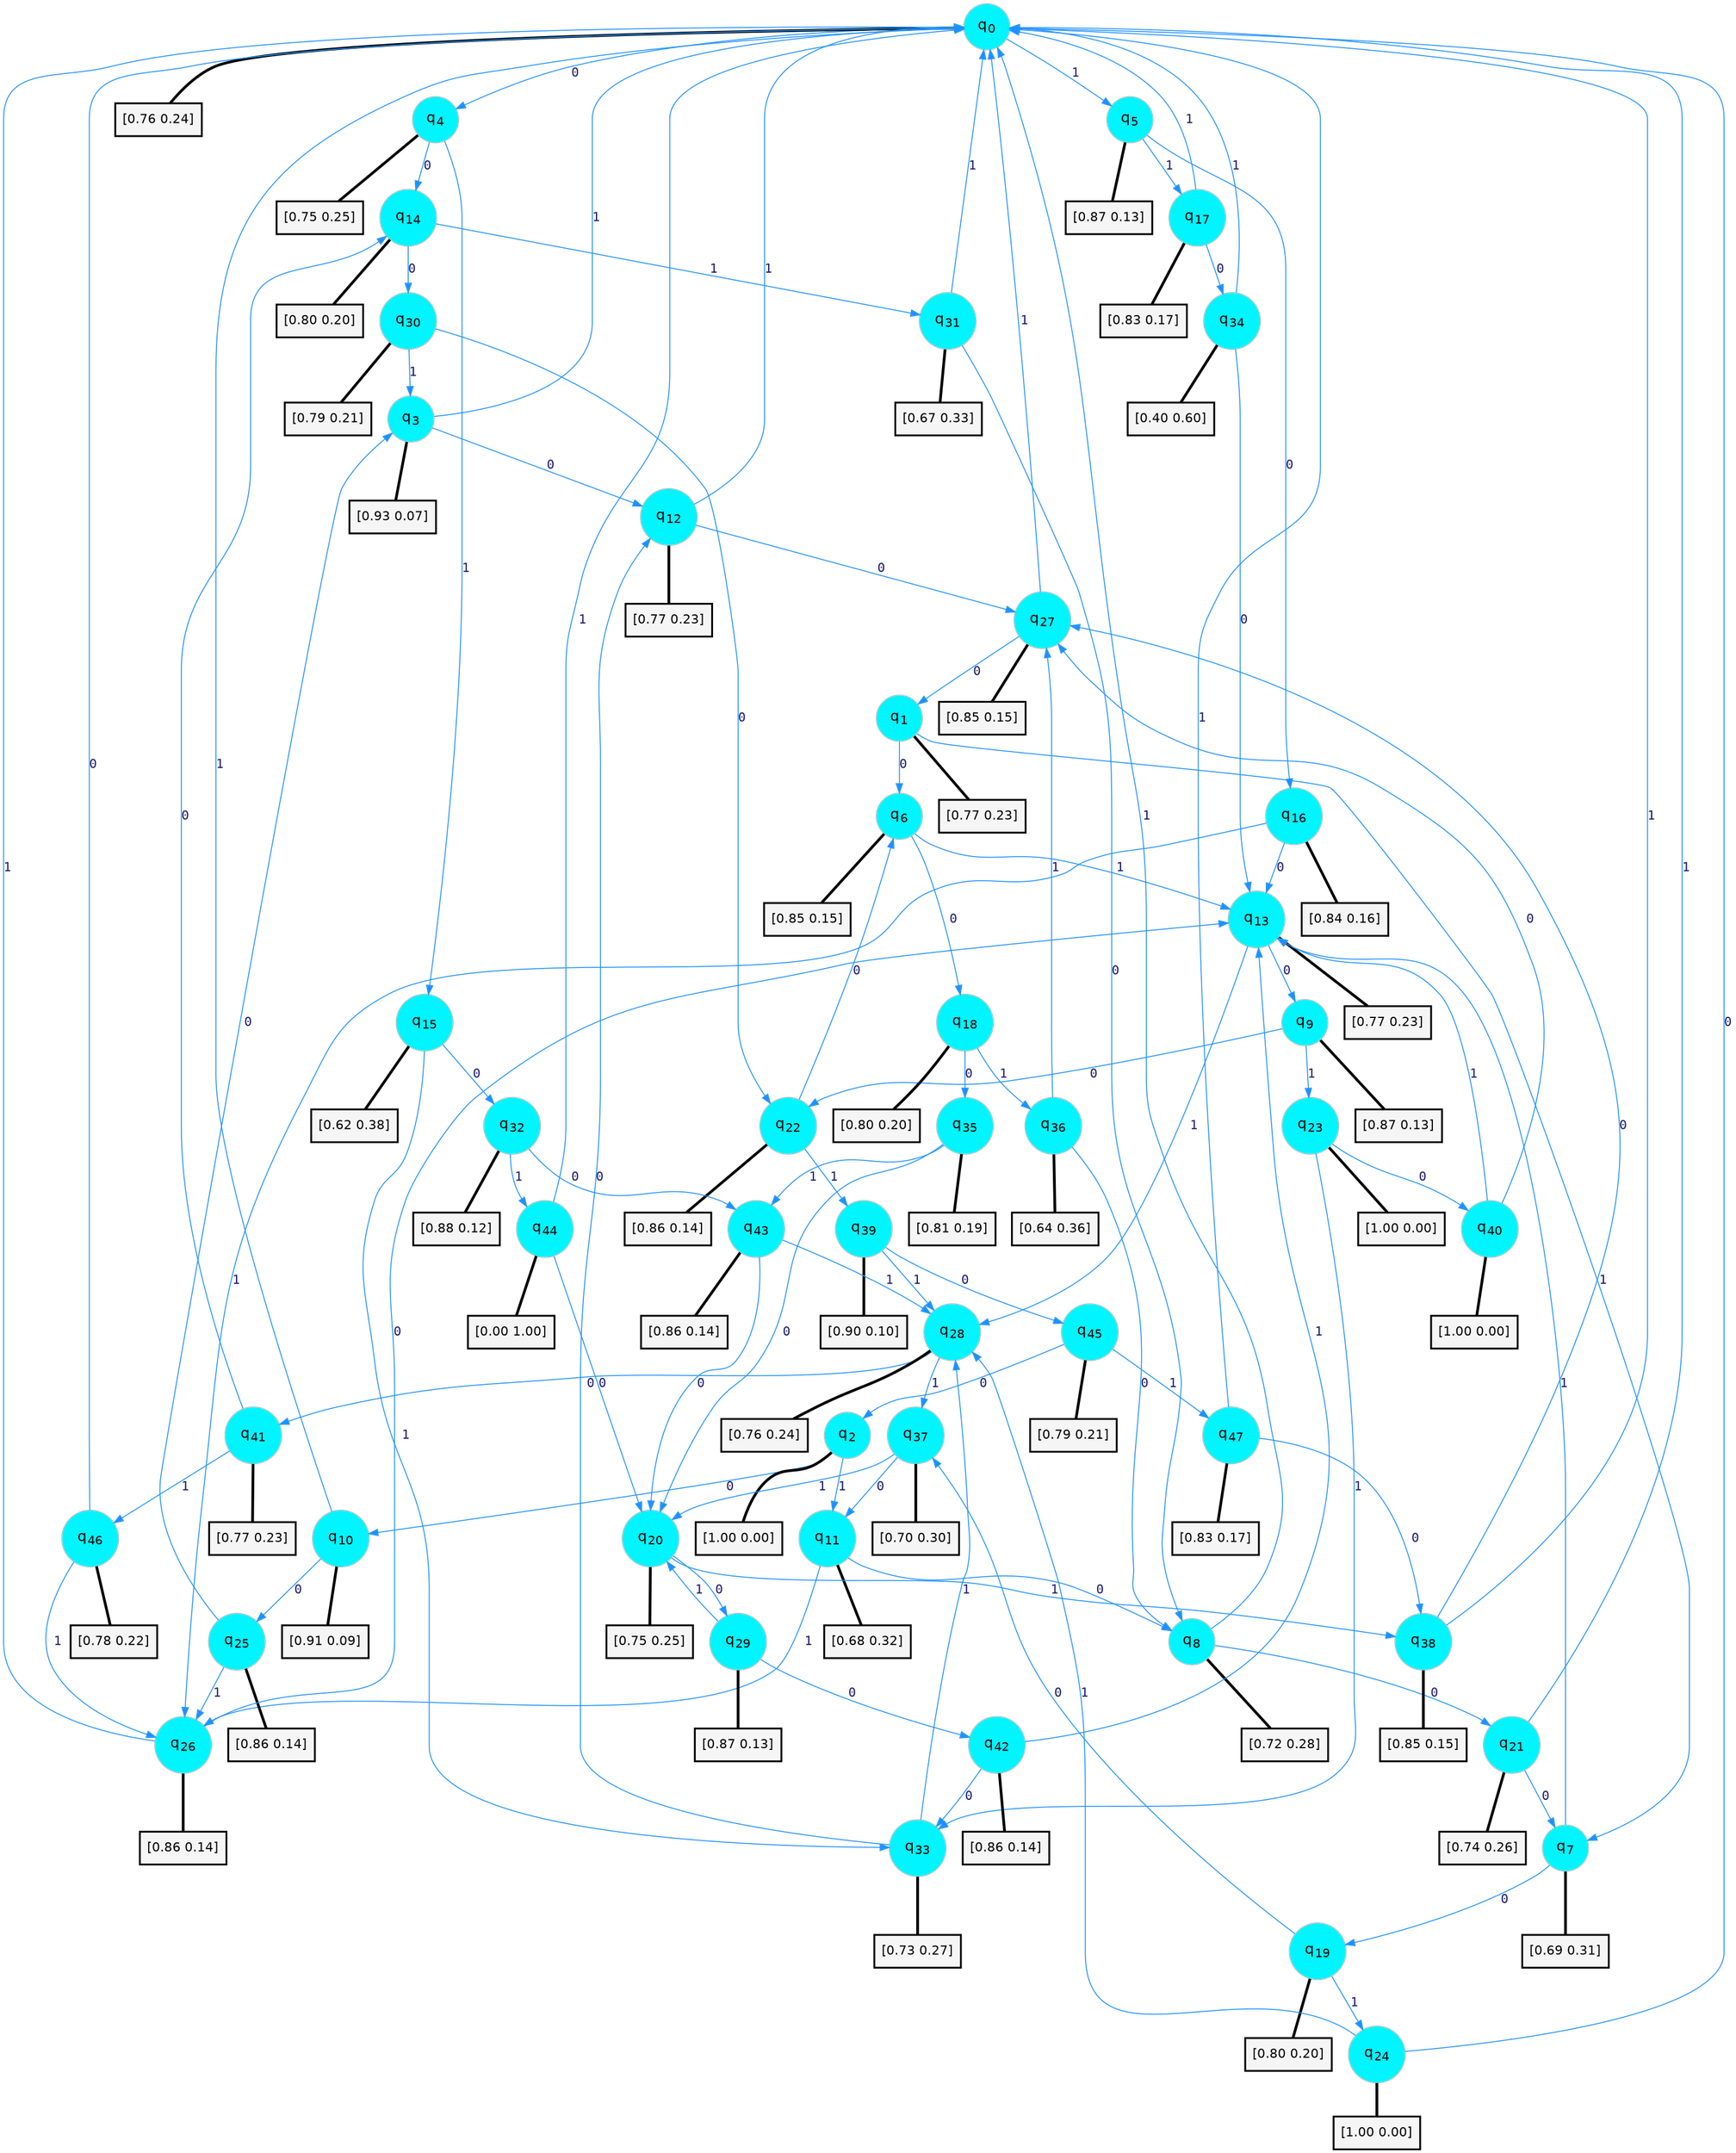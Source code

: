 digraph G {
graph [
bgcolor=transparent, dpi=300, rankdir=TD, size="40,25"];
node [
color=gray, fillcolor=turquoise1, fontcolor=black, fontname=Helvetica, fontsize=16, fontweight=bold, shape=circle, style=filled];
edge [
arrowsize=1, color=dodgerblue1, fontcolor=midnightblue, fontname=courier, fontweight=bold, penwidth=1, style=solid, weight=20];
0[label=<q<SUB>0</SUB>>];
1[label=<q<SUB>1</SUB>>];
2[label=<q<SUB>2</SUB>>];
3[label=<q<SUB>3</SUB>>];
4[label=<q<SUB>4</SUB>>];
5[label=<q<SUB>5</SUB>>];
6[label=<q<SUB>6</SUB>>];
7[label=<q<SUB>7</SUB>>];
8[label=<q<SUB>8</SUB>>];
9[label=<q<SUB>9</SUB>>];
10[label=<q<SUB>10</SUB>>];
11[label=<q<SUB>11</SUB>>];
12[label=<q<SUB>12</SUB>>];
13[label=<q<SUB>13</SUB>>];
14[label=<q<SUB>14</SUB>>];
15[label=<q<SUB>15</SUB>>];
16[label=<q<SUB>16</SUB>>];
17[label=<q<SUB>17</SUB>>];
18[label=<q<SUB>18</SUB>>];
19[label=<q<SUB>19</SUB>>];
20[label=<q<SUB>20</SUB>>];
21[label=<q<SUB>21</SUB>>];
22[label=<q<SUB>22</SUB>>];
23[label=<q<SUB>23</SUB>>];
24[label=<q<SUB>24</SUB>>];
25[label=<q<SUB>25</SUB>>];
26[label=<q<SUB>26</SUB>>];
27[label=<q<SUB>27</SUB>>];
28[label=<q<SUB>28</SUB>>];
29[label=<q<SUB>29</SUB>>];
30[label=<q<SUB>30</SUB>>];
31[label=<q<SUB>31</SUB>>];
32[label=<q<SUB>32</SUB>>];
33[label=<q<SUB>33</SUB>>];
34[label=<q<SUB>34</SUB>>];
35[label=<q<SUB>35</SUB>>];
36[label=<q<SUB>36</SUB>>];
37[label=<q<SUB>37</SUB>>];
38[label=<q<SUB>38</SUB>>];
39[label=<q<SUB>39</SUB>>];
40[label=<q<SUB>40</SUB>>];
41[label=<q<SUB>41</SUB>>];
42[label=<q<SUB>42</SUB>>];
43[label=<q<SUB>43</SUB>>];
44[label=<q<SUB>44</SUB>>];
45[label=<q<SUB>45</SUB>>];
46[label=<q<SUB>46</SUB>>];
47[label=<q<SUB>47</SUB>>];
48[label="[0.76 0.24]", shape=box,fontcolor=black, fontname=Helvetica, fontsize=14, penwidth=2, fillcolor=whitesmoke,color=black];
49[label="[0.77 0.23]", shape=box,fontcolor=black, fontname=Helvetica, fontsize=14, penwidth=2, fillcolor=whitesmoke,color=black];
50[label="[1.00 0.00]", shape=box,fontcolor=black, fontname=Helvetica, fontsize=14, penwidth=2, fillcolor=whitesmoke,color=black];
51[label="[0.93 0.07]", shape=box,fontcolor=black, fontname=Helvetica, fontsize=14, penwidth=2, fillcolor=whitesmoke,color=black];
52[label="[0.75 0.25]", shape=box,fontcolor=black, fontname=Helvetica, fontsize=14, penwidth=2, fillcolor=whitesmoke,color=black];
53[label="[0.87 0.13]", shape=box,fontcolor=black, fontname=Helvetica, fontsize=14, penwidth=2, fillcolor=whitesmoke,color=black];
54[label="[0.85 0.15]", shape=box,fontcolor=black, fontname=Helvetica, fontsize=14, penwidth=2, fillcolor=whitesmoke,color=black];
55[label="[0.69 0.31]", shape=box,fontcolor=black, fontname=Helvetica, fontsize=14, penwidth=2, fillcolor=whitesmoke,color=black];
56[label="[0.72 0.28]", shape=box,fontcolor=black, fontname=Helvetica, fontsize=14, penwidth=2, fillcolor=whitesmoke,color=black];
57[label="[0.87 0.13]", shape=box,fontcolor=black, fontname=Helvetica, fontsize=14, penwidth=2, fillcolor=whitesmoke,color=black];
58[label="[0.91 0.09]", shape=box,fontcolor=black, fontname=Helvetica, fontsize=14, penwidth=2, fillcolor=whitesmoke,color=black];
59[label="[0.68 0.32]", shape=box,fontcolor=black, fontname=Helvetica, fontsize=14, penwidth=2, fillcolor=whitesmoke,color=black];
60[label="[0.77 0.23]", shape=box,fontcolor=black, fontname=Helvetica, fontsize=14, penwidth=2, fillcolor=whitesmoke,color=black];
61[label="[0.77 0.23]", shape=box,fontcolor=black, fontname=Helvetica, fontsize=14, penwidth=2, fillcolor=whitesmoke,color=black];
62[label="[0.80 0.20]", shape=box,fontcolor=black, fontname=Helvetica, fontsize=14, penwidth=2, fillcolor=whitesmoke,color=black];
63[label="[0.62 0.38]", shape=box,fontcolor=black, fontname=Helvetica, fontsize=14, penwidth=2, fillcolor=whitesmoke,color=black];
64[label="[0.84 0.16]", shape=box,fontcolor=black, fontname=Helvetica, fontsize=14, penwidth=2, fillcolor=whitesmoke,color=black];
65[label="[0.83 0.17]", shape=box,fontcolor=black, fontname=Helvetica, fontsize=14, penwidth=2, fillcolor=whitesmoke,color=black];
66[label="[0.80 0.20]", shape=box,fontcolor=black, fontname=Helvetica, fontsize=14, penwidth=2, fillcolor=whitesmoke,color=black];
67[label="[0.80 0.20]", shape=box,fontcolor=black, fontname=Helvetica, fontsize=14, penwidth=2, fillcolor=whitesmoke,color=black];
68[label="[0.75 0.25]", shape=box,fontcolor=black, fontname=Helvetica, fontsize=14, penwidth=2, fillcolor=whitesmoke,color=black];
69[label="[0.74 0.26]", shape=box,fontcolor=black, fontname=Helvetica, fontsize=14, penwidth=2, fillcolor=whitesmoke,color=black];
70[label="[0.86 0.14]", shape=box,fontcolor=black, fontname=Helvetica, fontsize=14, penwidth=2, fillcolor=whitesmoke,color=black];
71[label="[1.00 0.00]", shape=box,fontcolor=black, fontname=Helvetica, fontsize=14, penwidth=2, fillcolor=whitesmoke,color=black];
72[label="[1.00 0.00]", shape=box,fontcolor=black, fontname=Helvetica, fontsize=14, penwidth=2, fillcolor=whitesmoke,color=black];
73[label="[0.86 0.14]", shape=box,fontcolor=black, fontname=Helvetica, fontsize=14, penwidth=2, fillcolor=whitesmoke,color=black];
74[label="[0.86 0.14]", shape=box,fontcolor=black, fontname=Helvetica, fontsize=14, penwidth=2, fillcolor=whitesmoke,color=black];
75[label="[0.85 0.15]", shape=box,fontcolor=black, fontname=Helvetica, fontsize=14, penwidth=2, fillcolor=whitesmoke,color=black];
76[label="[0.76 0.24]", shape=box,fontcolor=black, fontname=Helvetica, fontsize=14, penwidth=2, fillcolor=whitesmoke,color=black];
77[label="[0.87 0.13]", shape=box,fontcolor=black, fontname=Helvetica, fontsize=14, penwidth=2, fillcolor=whitesmoke,color=black];
78[label="[0.79 0.21]", shape=box,fontcolor=black, fontname=Helvetica, fontsize=14, penwidth=2, fillcolor=whitesmoke,color=black];
79[label="[0.67 0.33]", shape=box,fontcolor=black, fontname=Helvetica, fontsize=14, penwidth=2, fillcolor=whitesmoke,color=black];
80[label="[0.88 0.12]", shape=box,fontcolor=black, fontname=Helvetica, fontsize=14, penwidth=2, fillcolor=whitesmoke,color=black];
81[label="[0.73 0.27]", shape=box,fontcolor=black, fontname=Helvetica, fontsize=14, penwidth=2, fillcolor=whitesmoke,color=black];
82[label="[0.40 0.60]", shape=box,fontcolor=black, fontname=Helvetica, fontsize=14, penwidth=2, fillcolor=whitesmoke,color=black];
83[label="[0.81 0.19]", shape=box,fontcolor=black, fontname=Helvetica, fontsize=14, penwidth=2, fillcolor=whitesmoke,color=black];
84[label="[0.64 0.36]", shape=box,fontcolor=black, fontname=Helvetica, fontsize=14, penwidth=2, fillcolor=whitesmoke,color=black];
85[label="[0.70 0.30]", shape=box,fontcolor=black, fontname=Helvetica, fontsize=14, penwidth=2, fillcolor=whitesmoke,color=black];
86[label="[0.85 0.15]", shape=box,fontcolor=black, fontname=Helvetica, fontsize=14, penwidth=2, fillcolor=whitesmoke,color=black];
87[label="[0.90 0.10]", shape=box,fontcolor=black, fontname=Helvetica, fontsize=14, penwidth=2, fillcolor=whitesmoke,color=black];
88[label="[1.00 0.00]", shape=box,fontcolor=black, fontname=Helvetica, fontsize=14, penwidth=2, fillcolor=whitesmoke,color=black];
89[label="[0.77 0.23]", shape=box,fontcolor=black, fontname=Helvetica, fontsize=14, penwidth=2, fillcolor=whitesmoke,color=black];
90[label="[0.86 0.14]", shape=box,fontcolor=black, fontname=Helvetica, fontsize=14, penwidth=2, fillcolor=whitesmoke,color=black];
91[label="[0.86 0.14]", shape=box,fontcolor=black, fontname=Helvetica, fontsize=14, penwidth=2, fillcolor=whitesmoke,color=black];
92[label="[0.00 1.00]", shape=box,fontcolor=black, fontname=Helvetica, fontsize=14, penwidth=2, fillcolor=whitesmoke,color=black];
93[label="[0.79 0.21]", shape=box,fontcolor=black, fontname=Helvetica, fontsize=14, penwidth=2, fillcolor=whitesmoke,color=black];
94[label="[0.78 0.22]", shape=box,fontcolor=black, fontname=Helvetica, fontsize=14, penwidth=2, fillcolor=whitesmoke,color=black];
95[label="[0.83 0.17]", shape=box,fontcolor=black, fontname=Helvetica, fontsize=14, penwidth=2, fillcolor=whitesmoke,color=black];
0->4 [label=0];
0->5 [label=1];
0->48 [arrowhead=none, penwidth=3,color=black];
1->6 [label=0];
1->7 [label=1];
1->49 [arrowhead=none, penwidth=3,color=black];
2->10 [label=0];
2->11 [label=1];
2->50 [arrowhead=none, penwidth=3,color=black];
3->12 [label=0];
3->0 [label=1];
3->51 [arrowhead=none, penwidth=3,color=black];
4->14 [label=0];
4->15 [label=1];
4->52 [arrowhead=none, penwidth=3,color=black];
5->16 [label=0];
5->17 [label=1];
5->53 [arrowhead=none, penwidth=3,color=black];
6->18 [label=0];
6->13 [label=1];
6->54 [arrowhead=none, penwidth=3,color=black];
7->19 [label=0];
7->13 [label=1];
7->55 [arrowhead=none, penwidth=3,color=black];
8->21 [label=0];
8->0 [label=1];
8->56 [arrowhead=none, penwidth=3,color=black];
9->22 [label=0];
9->23 [label=1];
9->57 [arrowhead=none, penwidth=3,color=black];
10->25 [label=0];
10->0 [label=1];
10->58 [arrowhead=none, penwidth=3,color=black];
11->8 [label=0];
11->26 [label=1];
11->59 [arrowhead=none, penwidth=3,color=black];
12->27 [label=0];
12->0 [label=1];
12->60 [arrowhead=none, penwidth=3,color=black];
13->9 [label=0];
13->28 [label=1];
13->61 [arrowhead=none, penwidth=3,color=black];
14->30 [label=0];
14->31 [label=1];
14->62 [arrowhead=none, penwidth=3,color=black];
15->32 [label=0];
15->33 [label=1];
15->63 [arrowhead=none, penwidth=3,color=black];
16->13 [label=0];
16->26 [label=1];
16->64 [arrowhead=none, penwidth=3,color=black];
17->34 [label=0];
17->0 [label=1];
17->65 [arrowhead=none, penwidth=3,color=black];
18->35 [label=0];
18->36 [label=1];
18->66 [arrowhead=none, penwidth=3,color=black];
19->37 [label=0];
19->24 [label=1];
19->67 [arrowhead=none, penwidth=3,color=black];
20->29 [label=0];
20->38 [label=1];
20->68 [arrowhead=none, penwidth=3,color=black];
21->7 [label=0];
21->0 [label=1];
21->69 [arrowhead=none, penwidth=3,color=black];
22->6 [label=0];
22->39 [label=1];
22->70 [arrowhead=none, penwidth=3,color=black];
23->40 [label=0];
23->33 [label=1];
23->71 [arrowhead=none, penwidth=3,color=black];
24->0 [label=0];
24->28 [label=1];
24->72 [arrowhead=none, penwidth=3,color=black];
25->3 [label=0];
25->26 [label=1];
25->73 [arrowhead=none, penwidth=3,color=black];
26->13 [label=0];
26->0 [label=1];
26->74 [arrowhead=none, penwidth=3,color=black];
27->1 [label=0];
27->0 [label=1];
27->75 [arrowhead=none, penwidth=3,color=black];
28->41 [label=0];
28->37 [label=1];
28->76 [arrowhead=none, penwidth=3,color=black];
29->42 [label=0];
29->20 [label=1];
29->77 [arrowhead=none, penwidth=3,color=black];
30->22 [label=0];
30->3 [label=1];
30->78 [arrowhead=none, penwidth=3,color=black];
31->8 [label=0];
31->0 [label=1];
31->79 [arrowhead=none, penwidth=3,color=black];
32->43 [label=0];
32->44 [label=1];
32->80 [arrowhead=none, penwidth=3,color=black];
33->12 [label=0];
33->28 [label=1];
33->81 [arrowhead=none, penwidth=3,color=black];
34->13 [label=0];
34->0 [label=1];
34->82 [arrowhead=none, penwidth=3,color=black];
35->20 [label=0];
35->43 [label=1];
35->83 [arrowhead=none, penwidth=3,color=black];
36->8 [label=0];
36->27 [label=1];
36->84 [arrowhead=none, penwidth=3,color=black];
37->11 [label=0];
37->20 [label=1];
37->85 [arrowhead=none, penwidth=3,color=black];
38->27 [label=0];
38->0 [label=1];
38->86 [arrowhead=none, penwidth=3,color=black];
39->45 [label=0];
39->28 [label=1];
39->87 [arrowhead=none, penwidth=3,color=black];
40->27 [label=0];
40->13 [label=1];
40->88 [arrowhead=none, penwidth=3,color=black];
41->14 [label=0];
41->46 [label=1];
41->89 [arrowhead=none, penwidth=3,color=black];
42->33 [label=0];
42->13 [label=1];
42->90 [arrowhead=none, penwidth=3,color=black];
43->20 [label=0];
43->28 [label=1];
43->91 [arrowhead=none, penwidth=3,color=black];
44->20 [label=0];
44->0 [label=1];
44->92 [arrowhead=none, penwidth=3,color=black];
45->2 [label=0];
45->47 [label=1];
45->93 [arrowhead=none, penwidth=3,color=black];
46->0 [label=0];
46->26 [label=1];
46->94 [arrowhead=none, penwidth=3,color=black];
47->38 [label=0];
47->0 [label=1];
47->95 [arrowhead=none, penwidth=3,color=black];
}
